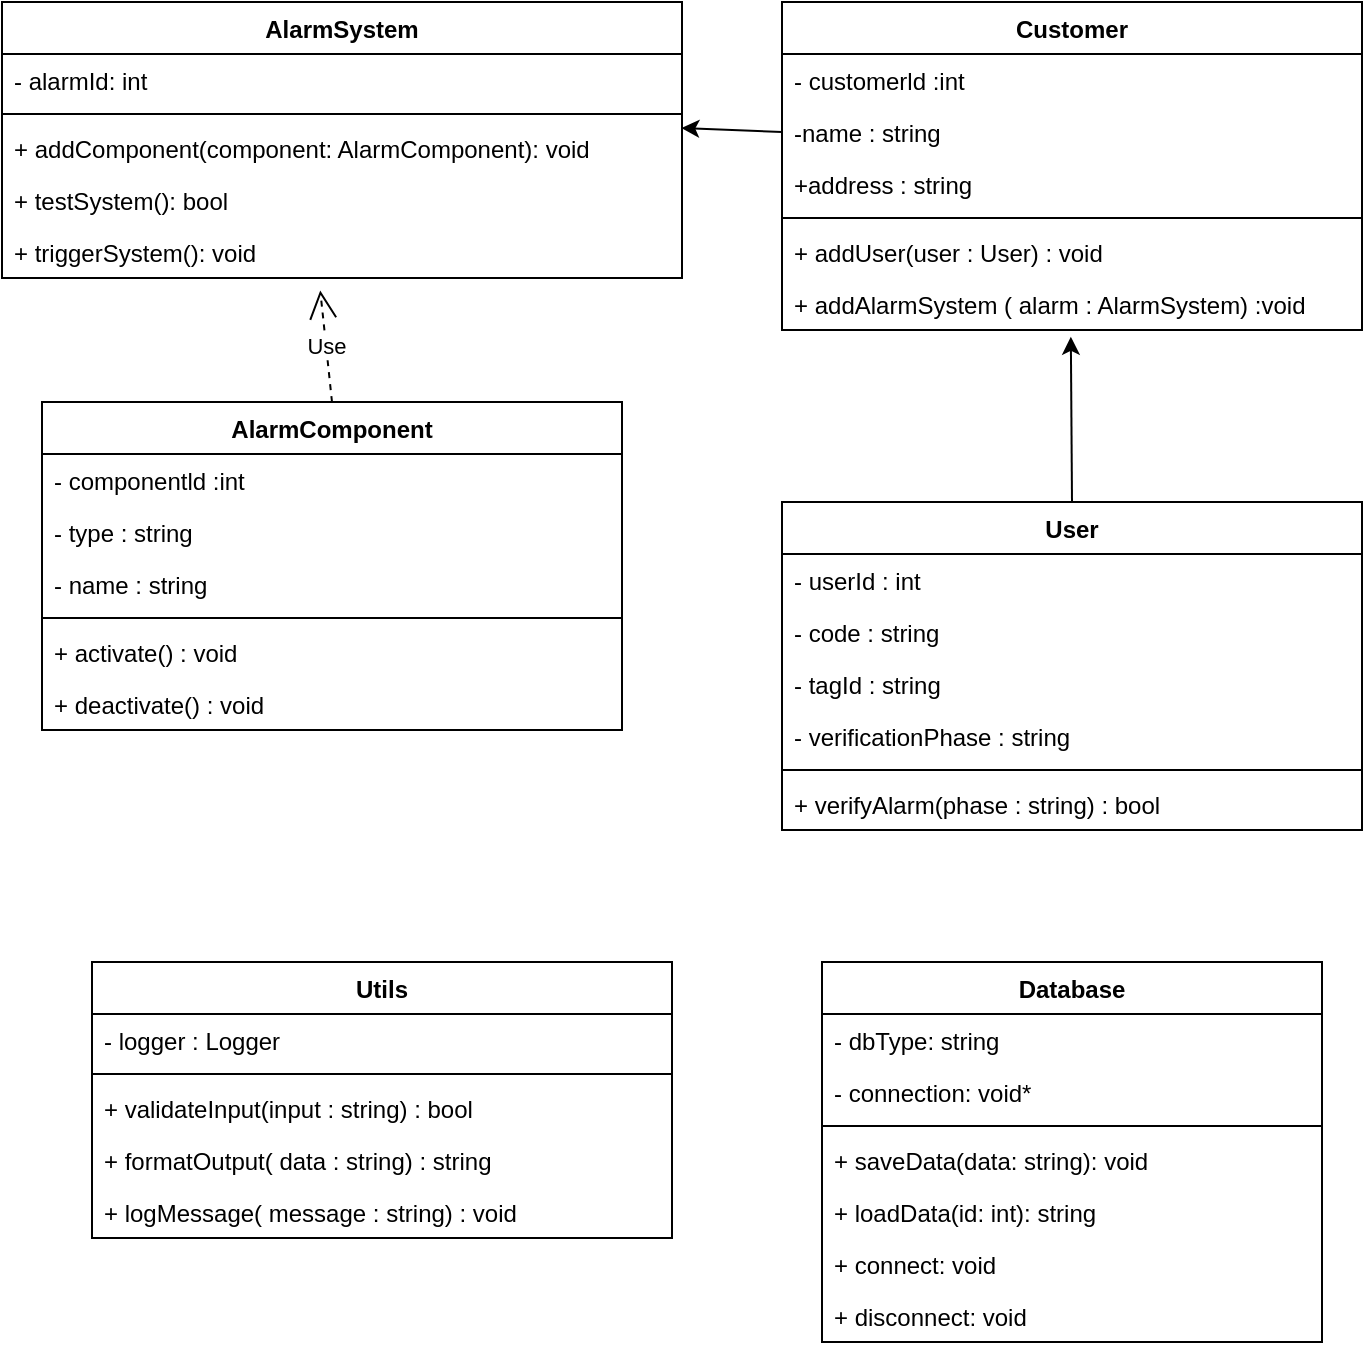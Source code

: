<mxfile>
    <diagram id="fuzsBAO50BtSFZpJgsYZ" name="Page-1">
        <mxGraphModel dx="486" dy="419" grid="1" gridSize="10" guides="1" tooltips="1" connect="1" arrows="1" fold="1" page="1" pageScale="1" pageWidth="827" pageHeight="1169" math="0" shadow="0">
            <root>
                <mxCell id="0"/>
                <mxCell id="1" parent="0"/>
                <mxCell id="zItMiwR6b8_0MByUAhhg-9" value="Customer" style="swimlane;fontStyle=1;align=center;verticalAlign=top;childLayout=stackLayout;horizontal=1;startSize=26;horizontalStack=0;resizeParent=1;resizeParentMax=0;resizeLast=0;collapsible=1;marginBottom=0;" parent="1" vertex="1">
                    <mxGeometry x="430" y="40" width="290" height="164" as="geometry"/>
                </mxCell>
                <mxCell id="zItMiwR6b8_0MByUAhhg-10" value="- customerld :int" style="text;strokeColor=none;fillColor=none;align=left;verticalAlign=top;spacingLeft=4;spacingRight=4;overflow=hidden;rotatable=0;points=[[0,0.5],[1,0.5]];portConstraint=eastwest;" parent="zItMiwR6b8_0MByUAhhg-9" vertex="1">
                    <mxGeometry y="26" width="290" height="26" as="geometry"/>
                </mxCell>
                <mxCell id="sDyVEI312Uvz99fH2ii6-9" value="-name : string" style="text;strokeColor=none;fillColor=none;align=left;verticalAlign=top;spacingLeft=4;spacingRight=4;overflow=hidden;rotatable=0;points=[[0,0.5],[1,0.5]];portConstraint=eastwest;" parent="zItMiwR6b8_0MByUAhhg-9" vertex="1">
                    <mxGeometry y="52" width="290" height="26" as="geometry"/>
                </mxCell>
                <mxCell id="zItMiwR6b8_0MByUAhhg-12" value="+address : string" style="text;strokeColor=none;fillColor=none;align=left;verticalAlign=top;spacingLeft=4;spacingRight=4;overflow=hidden;rotatable=0;points=[[0,0.5],[1,0.5]];portConstraint=eastwest;" parent="zItMiwR6b8_0MByUAhhg-9" vertex="1">
                    <mxGeometry y="78" width="290" height="26" as="geometry"/>
                </mxCell>
                <mxCell id="zItMiwR6b8_0MByUAhhg-11" value="" style="line;strokeWidth=1;fillColor=none;align=left;verticalAlign=middle;spacingTop=-1;spacingLeft=3;spacingRight=3;rotatable=0;labelPosition=right;points=[];portConstraint=eastwest;strokeColor=inherit;" parent="zItMiwR6b8_0MByUAhhg-9" vertex="1">
                    <mxGeometry y="104" width="290" height="8" as="geometry"/>
                </mxCell>
                <mxCell id="sDyVEI312Uvz99fH2ii6-10" value="+ addUser(user : User) : void" style="text;strokeColor=none;fillColor=none;align=left;verticalAlign=top;spacingLeft=4;spacingRight=4;overflow=hidden;rotatable=0;points=[[0,0.5],[1,0.5]];portConstraint=eastwest;" parent="zItMiwR6b8_0MByUAhhg-9" vertex="1">
                    <mxGeometry y="112" width="290" height="26" as="geometry"/>
                </mxCell>
                <mxCell id="zItMiwR6b8_0MByUAhhg-15" value="+ addAlarmSystem ( alarm : AlarmSystem) :void" style="text;strokeColor=none;fillColor=none;align=left;verticalAlign=top;spacingLeft=4;spacingRight=4;overflow=hidden;rotatable=0;points=[[0,0.5],[1,0.5]];portConstraint=eastwest;" parent="zItMiwR6b8_0MByUAhhg-9" vertex="1">
                    <mxGeometry y="138" width="290" height="26" as="geometry"/>
                </mxCell>
                <mxCell id="eF9cJh9EAbUq1TlTislK-1" style="edgeStyle=none;html=1;exitX=0;exitY=1;exitDx=0;exitDy=0;" parent="1" edge="1">
                    <mxGeometry relative="1" as="geometry"/>
                </mxCell>
                <mxCell id="tgrjZEprakwgM9aD3v7G-1" value="AlarmSystem&#10;" style="swimlane;fontStyle=1;align=center;verticalAlign=top;childLayout=stackLayout;horizontal=1;startSize=26;horizontalStack=0;resizeParent=1;resizeParentMax=0;resizeLast=0;collapsible=1;marginBottom=0;" parent="1" vertex="1">
                    <mxGeometry x="40" y="40" width="340" height="138" as="geometry"/>
                </mxCell>
                <mxCell id="tgrjZEprakwgM9aD3v7G-2" value="- alarmId: int" style="text;strokeColor=none;fillColor=none;align=left;verticalAlign=top;spacingLeft=4;spacingRight=4;overflow=hidden;rotatable=0;points=[[0,0.5],[1,0.5]];portConstraint=eastwest;" parent="tgrjZEprakwgM9aD3v7G-1" vertex="1">
                    <mxGeometry y="26" width="340" height="26" as="geometry"/>
                </mxCell>
                <mxCell id="tgrjZEprakwgM9aD3v7G-3" value="" style="line;strokeWidth=1;fillColor=none;align=left;verticalAlign=middle;spacingTop=-1;spacingLeft=3;spacingRight=3;rotatable=0;labelPosition=right;points=[];portConstraint=eastwest;strokeColor=inherit;" parent="tgrjZEprakwgM9aD3v7G-1" vertex="1">
                    <mxGeometry y="52" width="340" height="8" as="geometry"/>
                </mxCell>
                <mxCell id="tgrjZEprakwgM9aD3v7G-6" value="+ addComponent(component: AlarmComponent): void" style="text;strokeColor=none;fillColor=none;align=left;verticalAlign=top;spacingLeft=4;spacingRight=4;overflow=hidden;rotatable=0;points=[[0,0.5],[1,0.5]];portConstraint=eastwest;" parent="tgrjZEprakwgM9aD3v7G-1" vertex="1">
                    <mxGeometry y="60" width="340" height="26" as="geometry"/>
                </mxCell>
                <mxCell id="tgrjZEprakwgM9aD3v7G-5" value="+ testSystem(): bool" style="text;strokeColor=none;fillColor=none;align=left;verticalAlign=top;spacingLeft=4;spacingRight=4;overflow=hidden;rotatable=0;points=[[0,0.5],[1,0.5]];portConstraint=eastwest;" parent="tgrjZEprakwgM9aD3v7G-1" vertex="1">
                    <mxGeometry y="86" width="340" height="26" as="geometry"/>
                </mxCell>
                <mxCell id="tgrjZEprakwgM9aD3v7G-4" value="+ triggerSystem(): void" style="text;strokeColor=none;fillColor=none;align=left;verticalAlign=top;spacingLeft=4;spacingRight=4;overflow=hidden;rotatable=0;points=[[0,0.5],[1,0.5]];portConstraint=eastwest;" parent="tgrjZEprakwgM9aD3v7G-1" vertex="1">
                    <mxGeometry y="112" width="340" height="26" as="geometry"/>
                </mxCell>
                <mxCell id="sDyVEI312Uvz99fH2ii6-19" value="AlarmComponent" style="swimlane;fontStyle=1;align=center;verticalAlign=top;childLayout=stackLayout;horizontal=1;startSize=26;horizontalStack=0;resizeParent=1;resizeParentMax=0;resizeLast=0;collapsible=1;marginBottom=0;" parent="1" vertex="1">
                    <mxGeometry x="60" y="240" width="290" height="164" as="geometry"/>
                </mxCell>
                <mxCell id="sDyVEI312Uvz99fH2ii6-20" value="- componentld :int" style="text;strokeColor=none;fillColor=none;align=left;verticalAlign=top;spacingLeft=4;spacingRight=4;overflow=hidden;rotatable=0;points=[[0,0.5],[1,0.5]];portConstraint=eastwest;" parent="sDyVEI312Uvz99fH2ii6-19" vertex="1">
                    <mxGeometry y="26" width="290" height="26" as="geometry"/>
                </mxCell>
                <mxCell id="sDyVEI312Uvz99fH2ii6-23" value="- type : string" style="text;strokeColor=none;fillColor=none;align=left;verticalAlign=top;spacingLeft=4;spacingRight=4;overflow=hidden;rotatable=0;points=[[0,0.5],[1,0.5]];portConstraint=eastwest;" parent="sDyVEI312Uvz99fH2ii6-19" vertex="1">
                    <mxGeometry y="52" width="290" height="26" as="geometry"/>
                </mxCell>
                <mxCell id="sDyVEI312Uvz99fH2ii6-21" value="- name : string" style="text;strokeColor=none;fillColor=none;align=left;verticalAlign=top;spacingLeft=4;spacingRight=4;overflow=hidden;rotatable=0;points=[[0,0.5],[1,0.5]];portConstraint=eastwest;" parent="sDyVEI312Uvz99fH2ii6-19" vertex="1">
                    <mxGeometry y="78" width="290" height="26" as="geometry"/>
                </mxCell>
                <mxCell id="sDyVEI312Uvz99fH2ii6-22" value="" style="line;strokeWidth=1;fillColor=none;align=left;verticalAlign=middle;spacingTop=-1;spacingLeft=3;spacingRight=3;rotatable=0;labelPosition=right;points=[];portConstraint=eastwest;strokeColor=inherit;" parent="sDyVEI312Uvz99fH2ii6-19" vertex="1">
                    <mxGeometry y="104" width="290" height="8" as="geometry"/>
                </mxCell>
                <mxCell id="sDyVEI312Uvz99fH2ii6-24" value="+ activate() : void " style="text;strokeColor=none;fillColor=none;align=left;verticalAlign=top;spacingLeft=4;spacingRight=4;overflow=hidden;rotatable=0;points=[[0,0.5],[1,0.5]];portConstraint=eastwest;" parent="sDyVEI312Uvz99fH2ii6-19" vertex="1">
                    <mxGeometry y="112" width="290" height="26" as="geometry"/>
                </mxCell>
                <mxCell id="sDyVEI312Uvz99fH2ii6-25" value="+ deactivate() : void" style="text;strokeColor=none;fillColor=none;align=left;verticalAlign=top;spacingLeft=4;spacingRight=4;overflow=hidden;rotatable=0;points=[[0,0.5],[1,0.5]];portConstraint=eastwest;" parent="sDyVEI312Uvz99fH2ii6-19" vertex="1">
                    <mxGeometry y="138" width="290" height="26" as="geometry"/>
                </mxCell>
                <mxCell id="tgrjZEprakwgM9aD3v7G-7" value="Use" style="endArrow=open;endSize=12;dashed=1;html=1;entryX=0.468;entryY=1.24;entryDx=0;entryDy=0;entryPerimeter=0;exitX=0.5;exitY=0;exitDx=0;exitDy=0;" parent="1" source="sDyVEI312Uvz99fH2ii6-19" target="tgrjZEprakwgM9aD3v7G-4" edge="1">
                    <mxGeometry width="160" relative="1" as="geometry">
                        <mxPoint x="450" y="430" as="sourcePoint"/>
                        <mxPoint x="610" y="430" as="targetPoint"/>
                    </mxGeometry>
                </mxCell>
                <mxCell id="sDyVEI312Uvz99fH2ii6-28" value="Utils" style="swimlane;fontStyle=1;align=center;verticalAlign=top;childLayout=stackLayout;horizontal=1;startSize=26;horizontalStack=0;resizeParent=1;resizeParentMax=0;resizeLast=0;collapsible=1;marginBottom=0;" parent="1" vertex="1">
                    <mxGeometry x="85" y="520" width="290" height="138" as="geometry"/>
                </mxCell>
                <mxCell id="sDyVEI312Uvz99fH2ii6-29" value="- logger : Logger" style="text;strokeColor=none;fillColor=none;align=left;verticalAlign=top;spacingLeft=4;spacingRight=4;overflow=hidden;rotatable=0;points=[[0,0.5],[1,0.5]];portConstraint=eastwest;" parent="sDyVEI312Uvz99fH2ii6-28" vertex="1">
                    <mxGeometry y="26" width="290" height="26" as="geometry"/>
                </mxCell>
                <mxCell id="sDyVEI312Uvz99fH2ii6-32" value="" style="line;strokeWidth=1;fillColor=none;align=left;verticalAlign=middle;spacingTop=-1;spacingLeft=3;spacingRight=3;rotatable=0;labelPosition=right;points=[];portConstraint=eastwest;strokeColor=inherit;" parent="sDyVEI312Uvz99fH2ii6-28" vertex="1">
                    <mxGeometry y="52" width="290" height="8" as="geometry"/>
                </mxCell>
                <mxCell id="sDyVEI312Uvz99fH2ii6-31" value="+ validateInput(input : string) : bool" style="text;strokeColor=none;fillColor=none;align=left;verticalAlign=top;spacingLeft=4;spacingRight=4;overflow=hidden;rotatable=0;points=[[0,0.5],[1,0.5]];portConstraint=eastwest;" parent="sDyVEI312Uvz99fH2ii6-28" vertex="1">
                    <mxGeometry y="60" width="290" height="26" as="geometry"/>
                </mxCell>
                <mxCell id="sDyVEI312Uvz99fH2ii6-33" value="+ formatOutput( data : string) : string" style="text;strokeColor=none;fillColor=none;align=left;verticalAlign=top;spacingLeft=4;spacingRight=4;overflow=hidden;rotatable=0;points=[[0,0.5],[1,0.5]];portConstraint=eastwest;" parent="sDyVEI312Uvz99fH2ii6-28" vertex="1">
                    <mxGeometry y="86" width="290" height="26" as="geometry"/>
                </mxCell>
                <mxCell id="sDyVEI312Uvz99fH2ii6-34" value="+ logMessage( message : string) : void" style="text;strokeColor=none;fillColor=none;align=left;verticalAlign=top;spacingLeft=4;spacingRight=4;overflow=hidden;rotatable=0;points=[[0,0.5],[1,0.5]];portConstraint=eastwest;" parent="sDyVEI312Uvz99fH2ii6-28" vertex="1">
                    <mxGeometry y="112" width="290" height="26" as="geometry"/>
                </mxCell>
                <mxCell id="tgrjZEprakwgM9aD3v7G-8" value="Database" style="swimlane;fontStyle=1;align=center;verticalAlign=top;childLayout=stackLayout;horizontal=1;startSize=26;horizontalStack=0;resizeParent=1;resizeParentMax=0;resizeLast=0;collapsible=1;marginBottom=0;" parent="1" vertex="1">
                    <mxGeometry x="450" y="520" width="250" height="190" as="geometry"/>
                </mxCell>
                <mxCell id="tgrjZEprakwgM9aD3v7G-9" value="- dbType: string" style="text;strokeColor=none;fillColor=none;align=left;verticalAlign=top;spacingLeft=4;spacingRight=4;overflow=hidden;rotatable=0;points=[[0,0.5],[1,0.5]];portConstraint=eastwest;" parent="tgrjZEprakwgM9aD3v7G-8" vertex="1">
                    <mxGeometry y="26" width="250" height="26" as="geometry"/>
                </mxCell>
                <mxCell id="tgrjZEprakwgM9aD3v7G-12" value="- connection: void*" style="text;strokeColor=none;fillColor=none;align=left;verticalAlign=top;spacingLeft=4;spacingRight=4;overflow=hidden;rotatable=0;points=[[0,0.5],[1,0.5]];portConstraint=eastwest;" parent="tgrjZEprakwgM9aD3v7G-8" vertex="1">
                    <mxGeometry y="52" width="250" height="26" as="geometry"/>
                </mxCell>
                <mxCell id="tgrjZEprakwgM9aD3v7G-10" value="" style="line;strokeWidth=1;fillColor=none;align=left;verticalAlign=middle;spacingTop=-1;spacingLeft=3;spacingRight=3;rotatable=0;labelPosition=right;points=[];portConstraint=eastwest;strokeColor=inherit;" parent="tgrjZEprakwgM9aD3v7G-8" vertex="1">
                    <mxGeometry y="78" width="250" height="8" as="geometry"/>
                </mxCell>
                <mxCell id="tgrjZEprakwgM9aD3v7G-11" value="+ saveData(data: string): void" style="text;strokeColor=none;fillColor=none;align=left;verticalAlign=top;spacingLeft=4;spacingRight=4;overflow=hidden;rotatable=0;points=[[0,0.5],[1,0.5]];portConstraint=eastwest;" parent="tgrjZEprakwgM9aD3v7G-8" vertex="1">
                    <mxGeometry y="86" width="250" height="26" as="geometry"/>
                </mxCell>
                <mxCell id="tgrjZEprakwgM9aD3v7G-14" value="+ loadData(id: int): string" style="text;strokeColor=none;fillColor=none;align=left;verticalAlign=top;spacingLeft=4;spacingRight=4;overflow=hidden;rotatable=0;points=[[0,0.5],[1,0.5]];portConstraint=eastwest;" parent="tgrjZEprakwgM9aD3v7G-8" vertex="1">
                    <mxGeometry y="112" width="250" height="26" as="geometry"/>
                </mxCell>
                <mxCell id="tgrjZEprakwgM9aD3v7G-15" value="+ connect: void" style="text;strokeColor=none;fillColor=none;align=left;verticalAlign=top;spacingLeft=4;spacingRight=4;overflow=hidden;rotatable=0;points=[[0,0.5],[1,0.5]];portConstraint=eastwest;" parent="tgrjZEprakwgM9aD3v7G-8" vertex="1">
                    <mxGeometry y="138" width="250" height="26" as="geometry"/>
                </mxCell>
                <mxCell id="tgrjZEprakwgM9aD3v7G-13" value="+ disconnect: void" style="text;strokeColor=none;fillColor=none;align=left;verticalAlign=top;spacingLeft=4;spacingRight=4;overflow=hidden;rotatable=0;points=[[0,0.5],[1,0.5]];portConstraint=eastwest;" parent="tgrjZEprakwgM9aD3v7G-8" vertex="1">
                    <mxGeometry y="164" width="250" height="26" as="geometry"/>
                </mxCell>
                <mxCell id="sDyVEI312Uvz99fH2ii6-47" style="edgeStyle=none;html=1;exitX=0.5;exitY=0;exitDx=0;exitDy=0;entryX=0.498;entryY=1.131;entryDx=0;entryDy=0;entryPerimeter=0;" parent="1" source="sDyVEI312Uvz99fH2ii6-35" target="zItMiwR6b8_0MByUAhhg-15" edge="1">
                    <mxGeometry relative="1" as="geometry">
                        <mxPoint x="575" y="230.0" as="targetPoint"/>
                    </mxGeometry>
                </mxCell>
                <mxCell id="sDyVEI312Uvz99fH2ii6-35" value="User" style="swimlane;fontStyle=1;align=center;verticalAlign=top;childLayout=stackLayout;horizontal=1;startSize=26;horizontalStack=0;resizeParent=1;resizeParentMax=0;resizeLast=0;collapsible=1;marginBottom=0;" parent="1" vertex="1">
                    <mxGeometry x="430" y="290" width="290" height="164" as="geometry"/>
                </mxCell>
                <mxCell id="sDyVEI312Uvz99fH2ii6-37" value="- userId : int " style="text;strokeColor=none;fillColor=none;align=left;verticalAlign=top;spacingLeft=4;spacingRight=4;overflow=hidden;rotatable=0;points=[[0,0.5],[1,0.5]];portConstraint=eastwest;" parent="sDyVEI312Uvz99fH2ii6-35" vertex="1">
                    <mxGeometry y="26" width="290" height="26" as="geometry"/>
                </mxCell>
                <mxCell id="sDyVEI312Uvz99fH2ii6-38" value="- code : string" style="text;strokeColor=none;fillColor=none;align=left;verticalAlign=top;spacingLeft=4;spacingRight=4;overflow=hidden;rotatable=0;points=[[0,0.5],[1,0.5]];portConstraint=eastwest;" parent="sDyVEI312Uvz99fH2ii6-35" vertex="1">
                    <mxGeometry y="52" width="290" height="26" as="geometry"/>
                </mxCell>
                <mxCell id="sDyVEI312Uvz99fH2ii6-42" value="- tagId : string" style="text;strokeColor=none;fillColor=none;align=left;verticalAlign=top;spacingLeft=4;spacingRight=4;overflow=hidden;rotatable=0;points=[[0,0.5],[1,0.5]];portConstraint=eastwest;" parent="sDyVEI312Uvz99fH2ii6-35" vertex="1">
                    <mxGeometry y="78" width="290" height="26" as="geometry"/>
                </mxCell>
                <mxCell id="sDyVEI312Uvz99fH2ii6-43" value="- verificationPhase : string" style="text;strokeColor=none;fillColor=none;align=left;verticalAlign=top;spacingLeft=4;spacingRight=4;overflow=hidden;rotatable=0;points=[[0,0.5],[1,0.5]];portConstraint=eastwest;" parent="sDyVEI312Uvz99fH2ii6-35" vertex="1">
                    <mxGeometry y="104" width="290" height="26" as="geometry"/>
                </mxCell>
                <mxCell id="sDyVEI312Uvz99fH2ii6-39" value="" style="line;strokeWidth=1;fillColor=none;align=left;verticalAlign=middle;spacingTop=-1;spacingLeft=3;spacingRight=3;rotatable=0;labelPosition=right;points=[];portConstraint=eastwest;strokeColor=inherit;" parent="sDyVEI312Uvz99fH2ii6-35" vertex="1">
                    <mxGeometry y="130" width="290" height="8" as="geometry"/>
                </mxCell>
                <mxCell id="sDyVEI312Uvz99fH2ii6-40" value="+ verifyAlarm(phase : string) : bool" style="text;strokeColor=none;fillColor=none;align=left;verticalAlign=top;spacingLeft=4;spacingRight=4;overflow=hidden;rotatable=0;points=[[0,0.5],[1,0.5]];portConstraint=eastwest;" parent="sDyVEI312Uvz99fH2ii6-35" vertex="1">
                    <mxGeometry y="138" width="290" height="26" as="geometry"/>
                </mxCell>
                <mxCell id="2" style="edgeStyle=none;html=1;exitX=0;exitY=0.5;exitDx=0;exitDy=0;entryX=0.999;entryY=0.115;entryDx=0;entryDy=0;entryPerimeter=0;" parent="1" source="sDyVEI312Uvz99fH2ii6-9" target="tgrjZEprakwgM9aD3v7G-6" edge="1">
                    <mxGeometry relative="1" as="geometry"/>
                </mxCell>
            </root>
        </mxGraphModel>
    </diagram>
</mxfile>